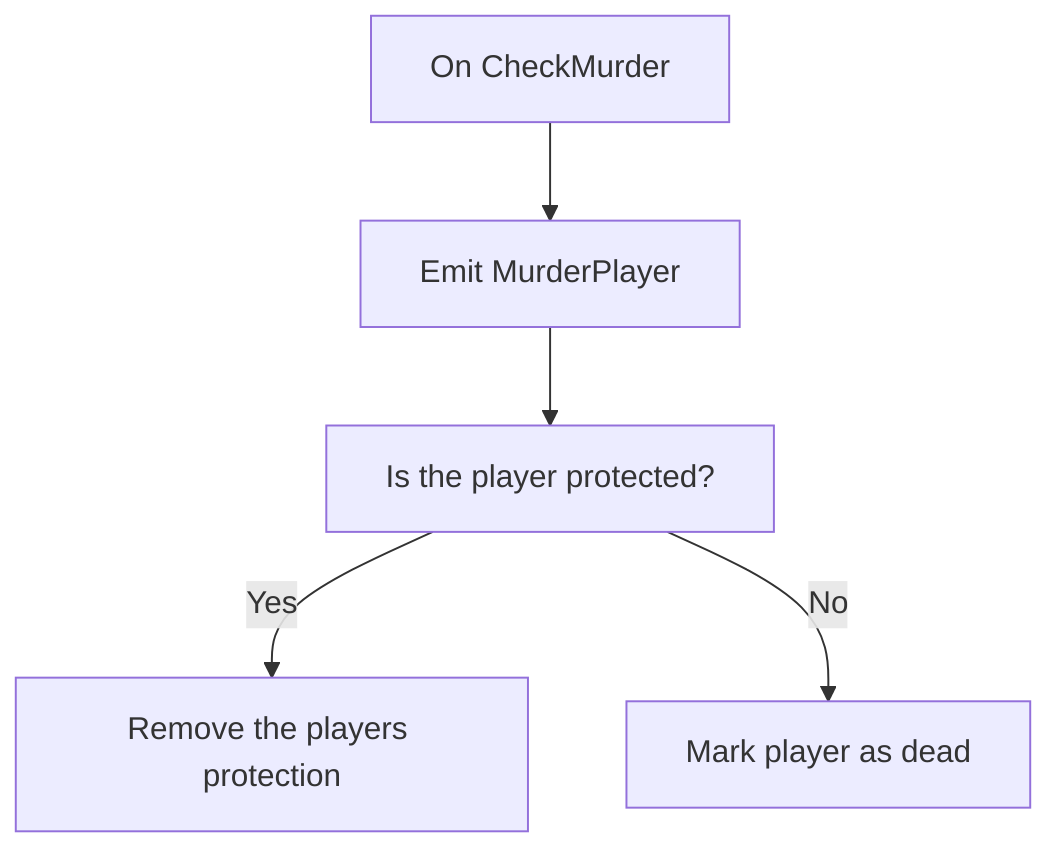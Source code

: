flowchart TB
    onCheckMurder[On CheckMurder] --> murderPlayer
    murderPlayer[Emit MurderPlayer] --> isPlayerProtected
    isPlayerProtected[Is the player protected?]

    isPlayerProtected -- Yes --> removeProtection
    isPlayerProtected -- No --> markPlayerAsDead

    removeProtection[Remove the players protection]
    markPlayerAsDead[Mark player as dead]